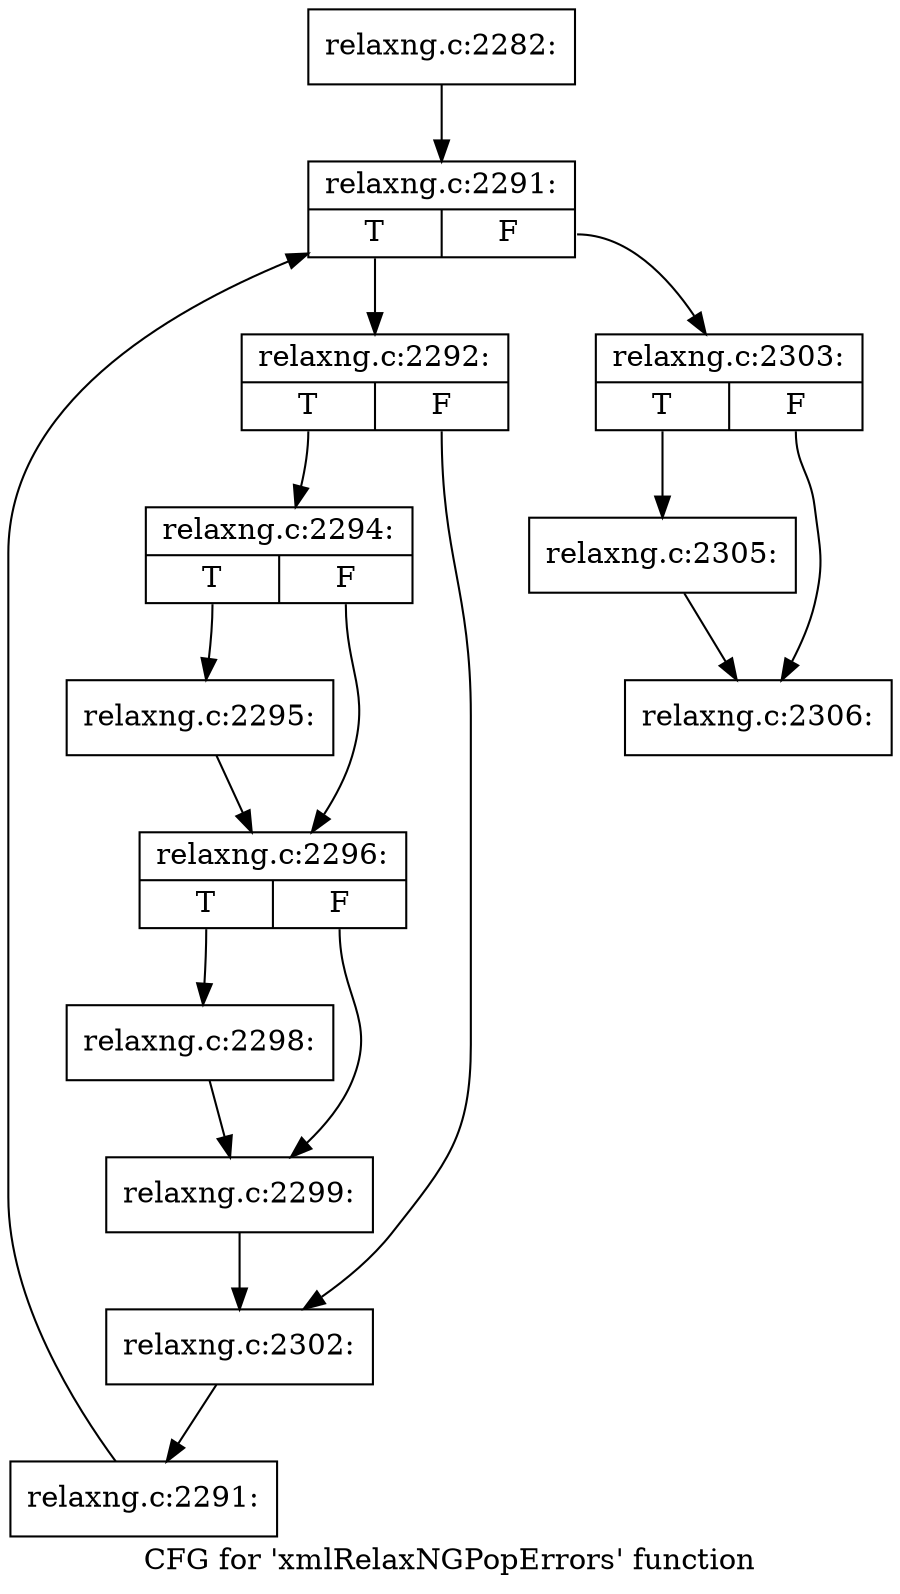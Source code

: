 digraph "CFG for 'xmlRelaxNGPopErrors' function" {
	label="CFG for 'xmlRelaxNGPopErrors' function";

	Node0x555e9c5b3800 [shape=record,label="{relaxng.c:2282:}"];
	Node0x555e9c5b3800 -> Node0x555e9c5c9470;
	Node0x555e9c5c9470 [shape=record,label="{relaxng.c:2291:|{<s0>T|<s1>F}}"];
	Node0x555e9c5c9470:s0 -> Node0x555e9c5c9750;
	Node0x555e9c5c9470:s1 -> Node0x555e9c5c9270;
	Node0x555e9c5c9750 [shape=record,label="{relaxng.c:2292:|{<s0>T|<s1>F}}"];
	Node0x555e9c5c9750:s0 -> Node0x555e9c5c9e50;
	Node0x555e9c5c9750:s1 -> Node0x555e9c5c9ea0;
	Node0x555e9c5c9e50 [shape=record,label="{relaxng.c:2294:|{<s0>T|<s1>F}}"];
	Node0x555e9c5c9e50:s0 -> Node0x555e9c5ca310;
	Node0x555e9c5c9e50:s1 -> Node0x555e9c5ca360;
	Node0x555e9c5ca310 [shape=record,label="{relaxng.c:2295:}"];
	Node0x555e9c5ca310 -> Node0x555e9c5ca360;
	Node0x555e9c5ca360 [shape=record,label="{relaxng.c:2296:|{<s0>T|<s1>F}}"];
	Node0x555e9c5ca360:s0 -> Node0x555e9c5cad60;
	Node0x555e9c5ca360:s1 -> Node0x555e9c5cadb0;
	Node0x555e9c5cad60 [shape=record,label="{relaxng.c:2298:}"];
	Node0x555e9c5cad60 -> Node0x555e9c5cadb0;
	Node0x555e9c5cadb0 [shape=record,label="{relaxng.c:2299:}"];
	Node0x555e9c5cadb0 -> Node0x555e9c5c9ea0;
	Node0x555e9c5c9ea0 [shape=record,label="{relaxng.c:2302:}"];
	Node0x555e9c5c9ea0 -> Node0x555e9c5c96c0;
	Node0x555e9c5c96c0 [shape=record,label="{relaxng.c:2291:}"];
	Node0x555e9c5c96c0 -> Node0x555e9c5c9470;
	Node0x555e9c5c9270 [shape=record,label="{relaxng.c:2303:|{<s0>T|<s1>F}}"];
	Node0x555e9c5c9270:s0 -> Node0x555e9c5cc090;
	Node0x555e9c5c9270:s1 -> Node0x555e9c5cc0e0;
	Node0x555e9c5cc090 [shape=record,label="{relaxng.c:2305:}"];
	Node0x555e9c5cc090 -> Node0x555e9c5cc0e0;
	Node0x555e9c5cc0e0 [shape=record,label="{relaxng.c:2306:}"];
}
